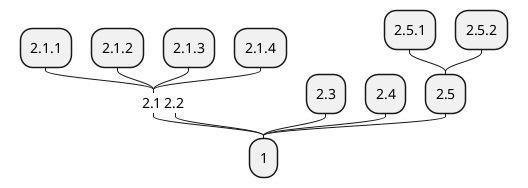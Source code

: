 @startmindmap
top to bottom direction
left side
* 1
**_ 2.1
*** 2.1.1
*** 2.1.2
*** 2.1.3
*** 2.1.4
**_ 2.2
** 2.3
** 2.4
** 2.5
*** 2.5.1
*** 2.5.2
@endmindmap